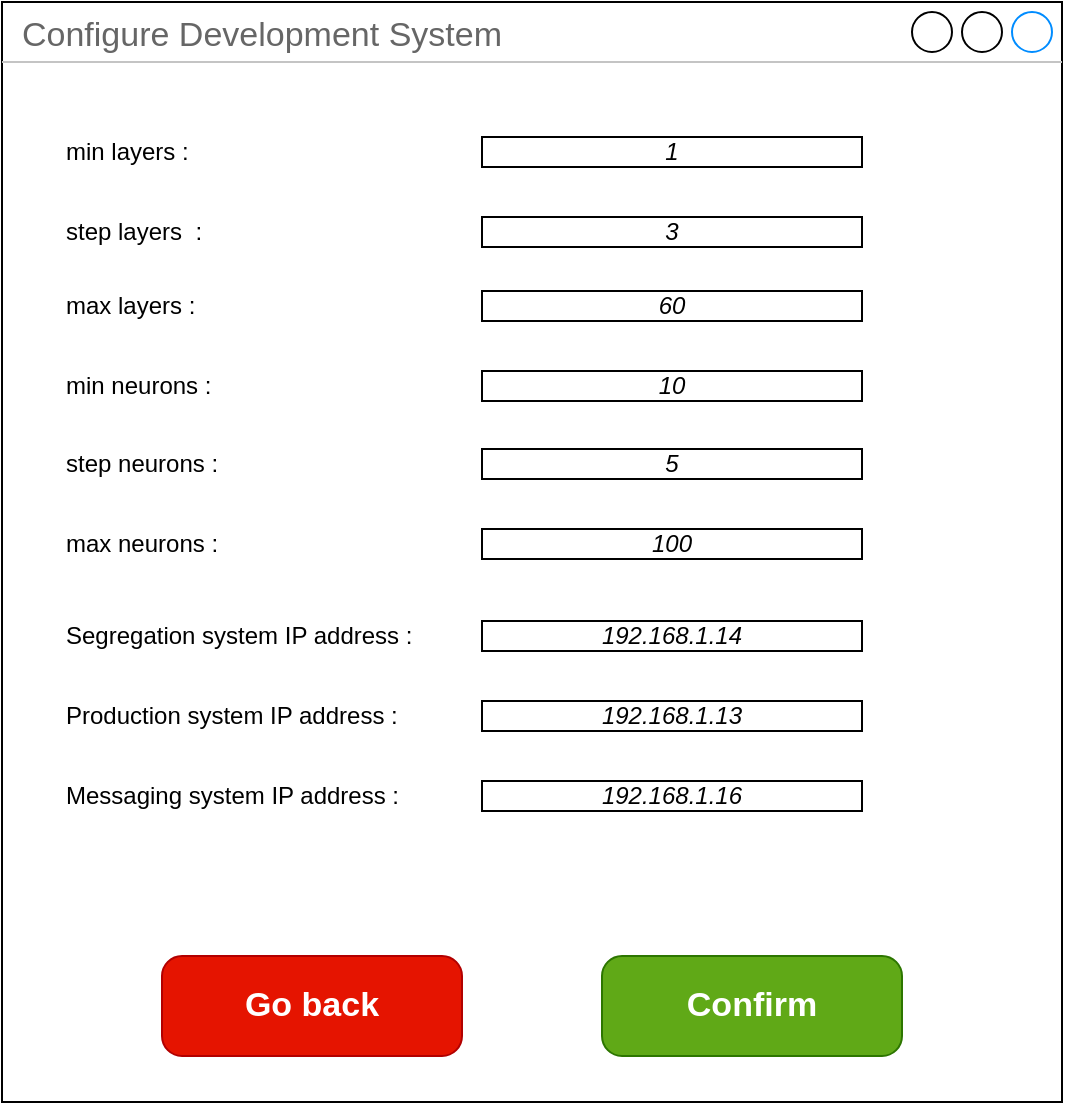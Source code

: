 <mxfile>
    <diagram id="JgmgCKd6XLoXhJxxk2tt" name="Pagina-1">
        <mxGraphModel dx="513" dy="629" grid="1" gridSize="10" guides="1" tooltips="1" connect="1" arrows="1" fold="1" page="1" pageScale="1" pageWidth="827" pageHeight="1169" math="0" shadow="0">
            <root>
                <mxCell id="0"/>
                <mxCell id="1" parent="0"/>
                <mxCell id="21" value="Configure Development System" style="strokeWidth=1;shadow=0;dashed=0;align=center;html=1;shape=mxgraph.mockup.containers.window;align=left;verticalAlign=top;spacingLeft=8;strokeColor2=#008cff;strokeColor3=#c4c4c4;fontColor=#666666;mainText=;fontSize=17;labelBackgroundColor=none;whiteSpace=wrap;" vertex="1" parent="1">
                    <mxGeometry x="50" y="90" width="530" height="550" as="geometry"/>
                </mxCell>
                <mxCell id="22" value="Confirm" style="strokeWidth=1;shadow=0;dashed=0;align=center;html=1;shape=mxgraph.mockup.buttons.button;strokeColor=#2D7600;fontColor=#ffffff;mainText=;buttonStyle=round;fontSize=17;fontStyle=1;fillColor=#60a917;whiteSpace=wrap;" vertex="1" parent="1">
                    <mxGeometry x="350" y="567" width="150" height="50" as="geometry"/>
                </mxCell>
                <mxCell id="23" value="Go back" style="strokeWidth=1;shadow=0;dashed=0;align=center;html=1;shape=mxgraph.mockup.buttons.button;strokeColor=#B20000;mainText=;buttonStyle=round;fontSize=17;fontStyle=1;fillColor=#e51400;whiteSpace=wrap;fontColor=#ffffff;" vertex="1" parent="1">
                    <mxGeometry x="130" y="567" width="150" height="50" as="geometry"/>
                </mxCell>
                <mxCell id="24" value="min layers :" style="text;html=1;strokeColor=none;fillColor=none;align=left;verticalAlign=middle;whiteSpace=wrap;rounded=0;" vertex="1" parent="1">
                    <mxGeometry x="80" y="150" width="210" height="30" as="geometry"/>
                </mxCell>
                <mxCell id="25" value="&lt;i&gt;&lt;font&gt;1&lt;/font&gt;&lt;/i&gt;" style="rounded=0;whiteSpace=wrap;html=1;fontColor=#000000;" vertex="1" parent="1">
                    <mxGeometry x="290" y="157.5" width="190" height="15" as="geometry"/>
                </mxCell>
                <mxCell id="26" value="step layers&amp;nbsp; :" style="text;html=1;strokeColor=none;fillColor=none;align=left;verticalAlign=middle;whiteSpace=wrap;rounded=0;" vertex="1" parent="1">
                    <mxGeometry x="80" y="190" width="210" height="30" as="geometry"/>
                </mxCell>
                <mxCell id="27" value="&lt;i&gt;&lt;font&gt;3&lt;/font&gt;&lt;/i&gt;" style="rounded=0;whiteSpace=wrap;html=1;fontColor=#000000;" vertex="1" parent="1">
                    <mxGeometry x="290" y="197.5" width="190" height="15" as="geometry"/>
                </mxCell>
                <mxCell id="28" value="Segregation system IP address :" style="text;html=1;strokeColor=none;fillColor=none;align=left;verticalAlign=middle;whiteSpace=wrap;rounded=0;" vertex="1" parent="1">
                    <mxGeometry x="80" y="392" width="210" height="30" as="geometry"/>
                </mxCell>
                <mxCell id="29" value="&lt;i&gt;&lt;font&gt;192.168.1.14&lt;/font&gt;&lt;/i&gt;" style="rounded=0;whiteSpace=wrap;html=1;fontColor=#000000;" vertex="1" parent="1">
                    <mxGeometry x="290" y="399.5" width="190" height="15" as="geometry"/>
                </mxCell>
                <mxCell id="30" value="Production system IP address :" style="text;html=1;strokeColor=none;fillColor=none;align=left;verticalAlign=middle;whiteSpace=wrap;rounded=0;" vertex="1" parent="1">
                    <mxGeometry x="80" y="432" width="210" height="30" as="geometry"/>
                </mxCell>
                <mxCell id="31" value="&lt;i style=&quot;border-color: var(--border-color);&quot;&gt;&lt;font style=&quot;border-color: var(--border-color);&quot;&gt;192.168.1.13&lt;/font&gt;&lt;/i&gt;" style="rounded=0;whiteSpace=wrap;html=1;fontColor=#000000;" vertex="1" parent="1">
                    <mxGeometry x="290" y="439.5" width="190" height="15" as="geometry"/>
                </mxCell>
                <mxCell id="32" value="Messaging system IP address :" style="text;html=1;strokeColor=none;fillColor=none;align=left;verticalAlign=middle;whiteSpace=wrap;rounded=0;" vertex="1" parent="1">
                    <mxGeometry x="80" y="472" width="210" height="30" as="geometry"/>
                </mxCell>
                <mxCell id="33" value="&lt;i style=&quot;border-color: var(--border-color);&quot;&gt;&lt;font style=&quot;border-color: var(--border-color);&quot;&gt;192.168.1.16&lt;/font&gt;&lt;/i&gt;" style="rounded=0;whiteSpace=wrap;html=1;fontColor=#000000;" vertex="1" parent="1">
                    <mxGeometry x="290" y="479.5" width="190" height="15" as="geometry"/>
                </mxCell>
                <mxCell id="34" value="max layers :" style="text;html=1;strokeColor=none;fillColor=none;align=left;verticalAlign=middle;whiteSpace=wrap;rounded=0;" vertex="1" parent="1">
                    <mxGeometry x="80" y="227" width="210" height="30" as="geometry"/>
                </mxCell>
                <mxCell id="35" value="&lt;i&gt;60&lt;/i&gt;" style="rounded=0;whiteSpace=wrap;html=1;fontColor=#000000;" vertex="1" parent="1">
                    <mxGeometry x="290" y="234.5" width="190" height="15" as="geometry"/>
                </mxCell>
                <mxCell id="36" value="min neurons :" style="text;html=1;strokeColor=none;fillColor=none;align=left;verticalAlign=middle;whiteSpace=wrap;rounded=0;" vertex="1" parent="1">
                    <mxGeometry x="80" y="267" width="210" height="30" as="geometry"/>
                </mxCell>
                <mxCell id="37" value="&lt;i&gt;&lt;font&gt;10&lt;/font&gt;&lt;/i&gt;" style="rounded=0;whiteSpace=wrap;html=1;fontColor=#000000;" vertex="1" parent="1">
                    <mxGeometry x="290" y="274.5" width="190" height="15" as="geometry"/>
                </mxCell>
                <mxCell id="38" value="step neurons :" style="text;html=1;strokeColor=none;fillColor=none;align=left;verticalAlign=middle;whiteSpace=wrap;rounded=0;" vertex="1" parent="1">
                    <mxGeometry x="80" y="306" width="210" height="30" as="geometry"/>
                </mxCell>
                <mxCell id="39" value="&lt;i&gt;&lt;font&gt;5&lt;/font&gt;&lt;/i&gt;" style="rounded=0;whiteSpace=wrap;html=1;fontColor=#000000;" vertex="1" parent="1">
                    <mxGeometry x="290" y="313.5" width="190" height="15" as="geometry"/>
                </mxCell>
                <mxCell id="40" value="max neurons :" style="text;html=1;strokeColor=none;fillColor=none;align=left;verticalAlign=middle;whiteSpace=wrap;rounded=0;" vertex="1" parent="1">
                    <mxGeometry x="80" y="346" width="210" height="30" as="geometry"/>
                </mxCell>
                <mxCell id="41" value="&lt;i&gt;&lt;font&gt;100&lt;/font&gt;&lt;/i&gt;" style="rounded=0;whiteSpace=wrap;html=1;fontColor=#000000;" vertex="1" parent="1">
                    <mxGeometry x="290" y="353.5" width="190" height="15" as="geometry"/>
                </mxCell>
            </root>
        </mxGraphModel>
    </diagram>
</mxfile>
